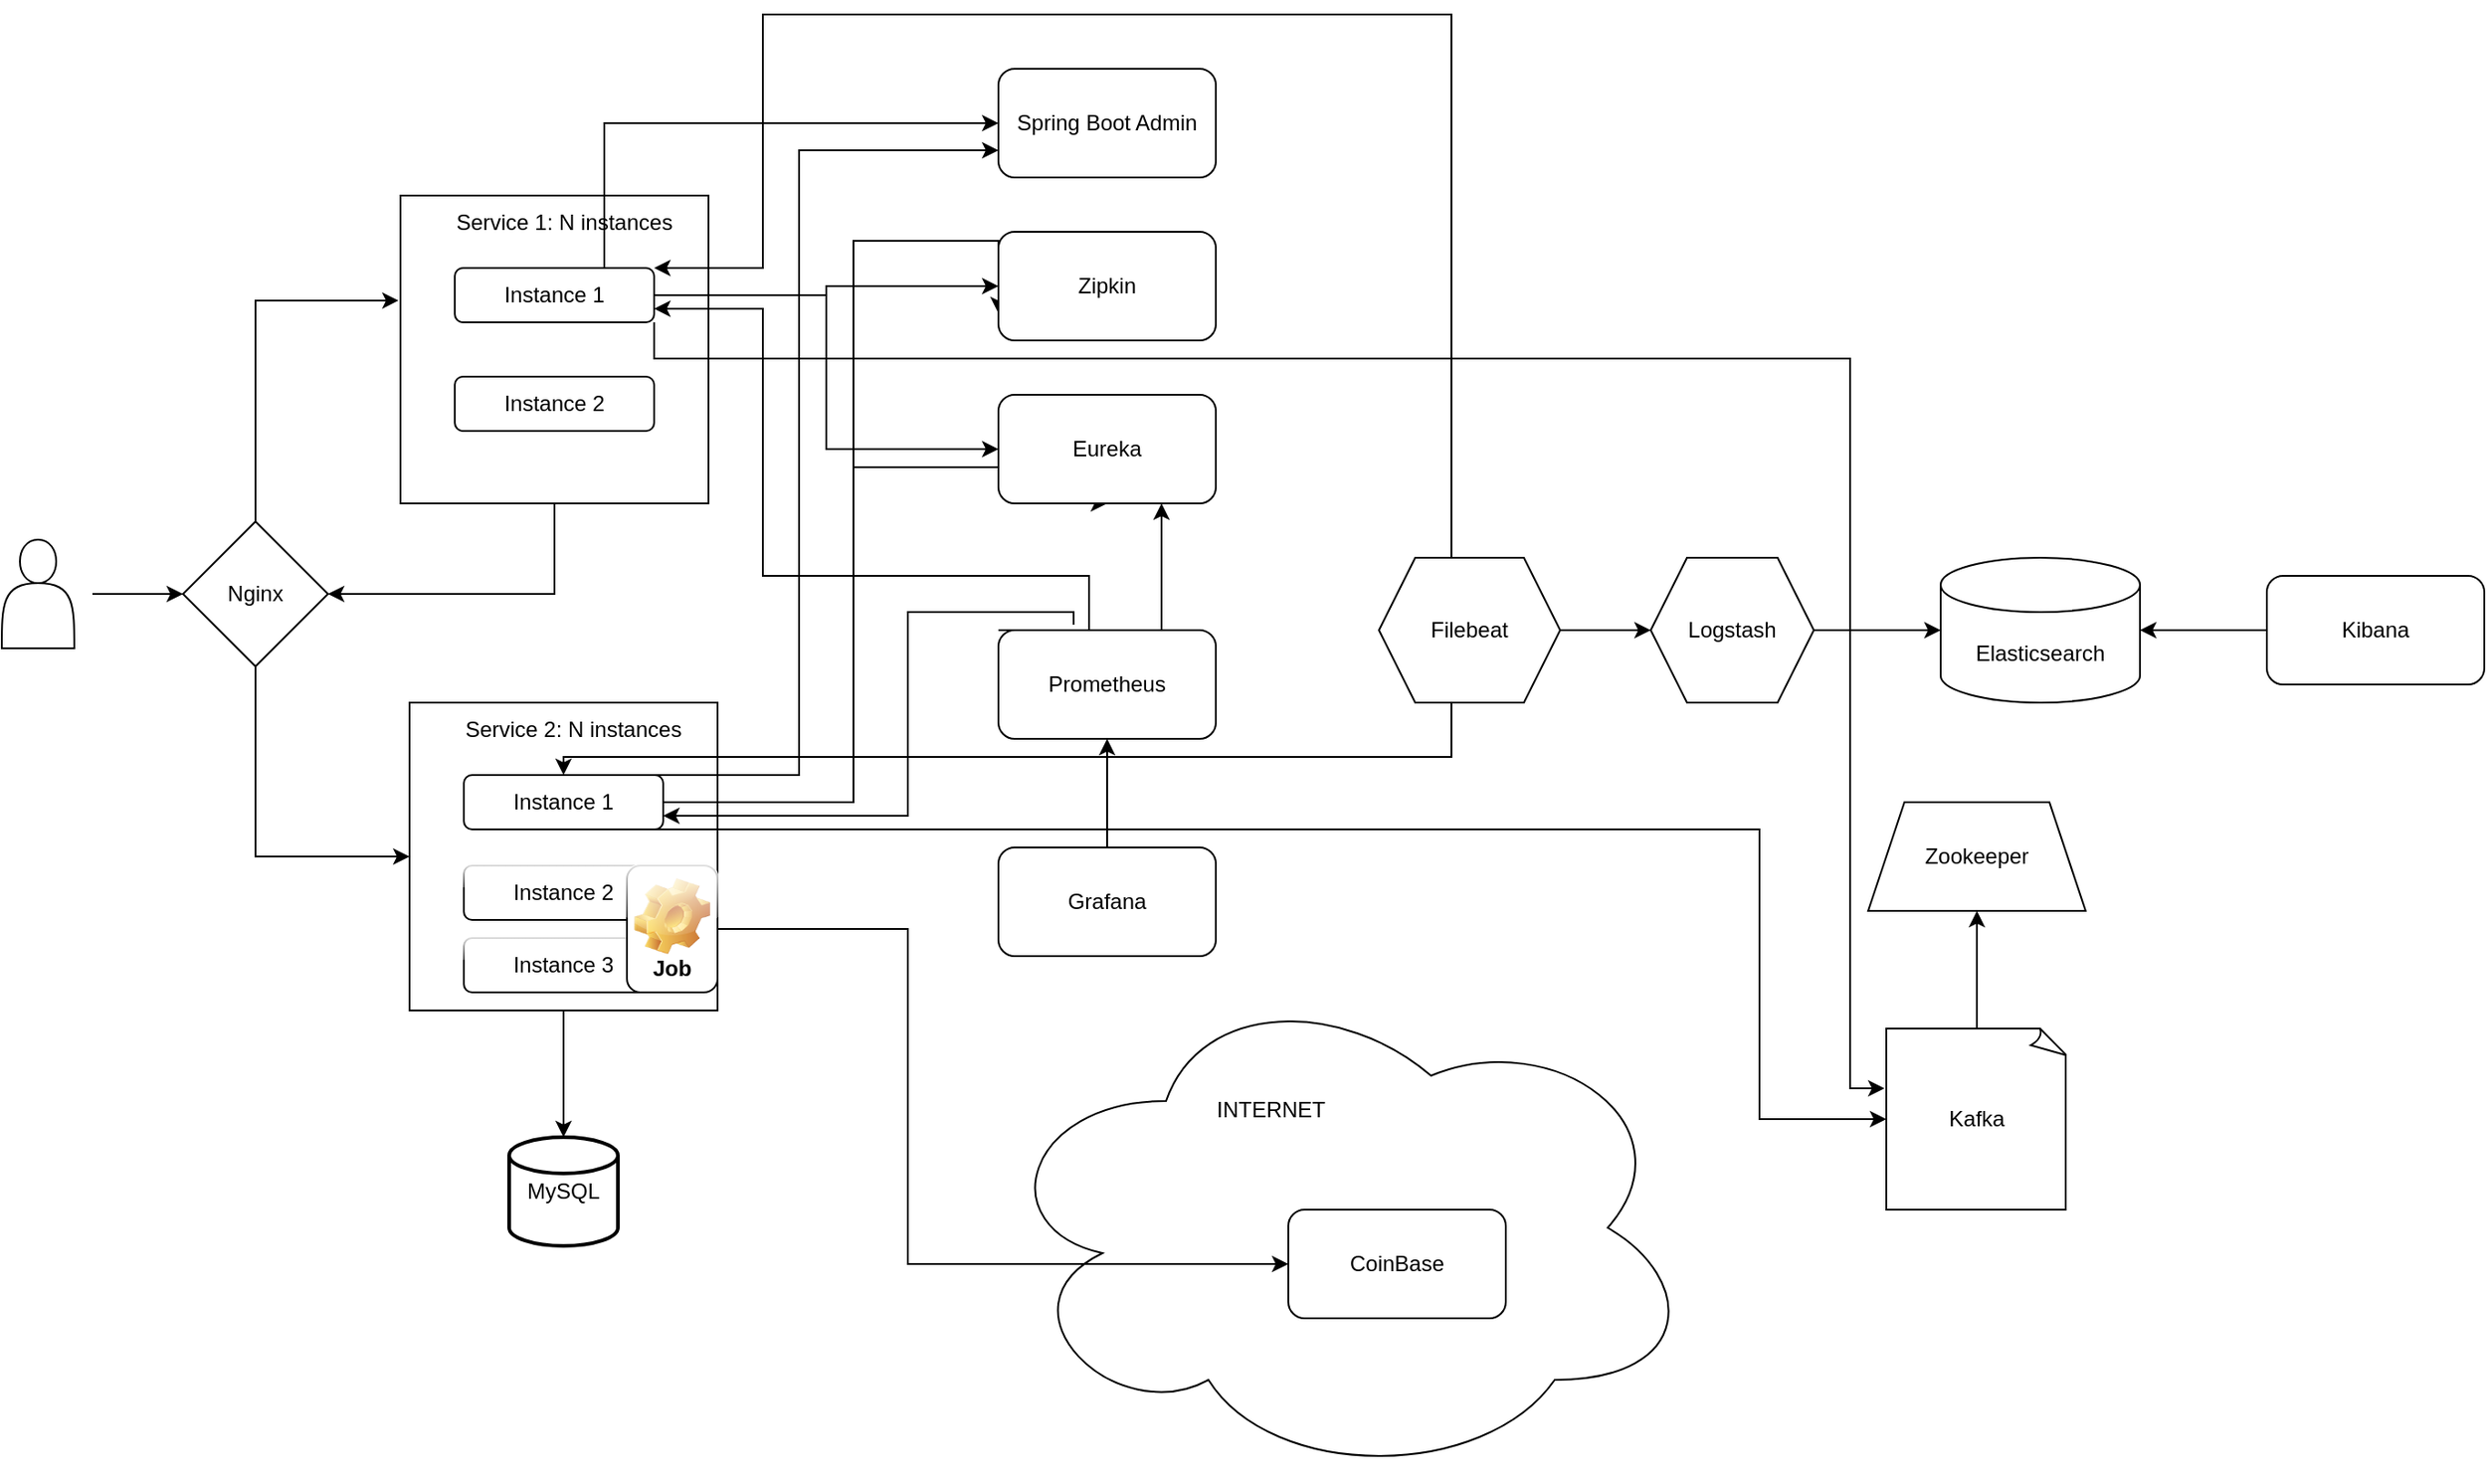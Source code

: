 <mxfile version="21.6.8" type="device">
  <diagram id="9S0FNOGJ6mQVx1GAQvXa" name="Page-1">
    <mxGraphModel dx="1242" dy="878" grid="1" gridSize="10" guides="1" tooltips="1" connect="1" arrows="1" fold="1" page="1" pageScale="1" pageWidth="850" pageHeight="1100" math="0" shadow="0">
      <root>
        <mxCell id="0" />
        <mxCell id="1" parent="0" />
        <mxCell id="XEcjUcJNKpZmkvFWe0em-2" value="" style="endArrow=classic;html=1;rounded=0;" parent="1" target="XEcjUcJNKpZmkvFWe0em-3" edge="1">
          <mxGeometry width="50" height="50" relative="1" as="geometry">
            <mxPoint x="50" y="360" as="sourcePoint" />
            <mxPoint x="120" y="360" as="targetPoint" />
          </mxGeometry>
        </mxCell>
        <mxCell id="XEcjUcJNKpZmkvFWe0em-16" style="edgeStyle=orthogonalEdgeStyle;rounded=0;orthogonalLoop=1;jettySize=auto;html=1;exitX=0.5;exitY=0;exitDx=0;exitDy=0;entryX=-0.006;entryY=0.341;entryDx=0;entryDy=0;entryPerimeter=0;" parent="1" source="XEcjUcJNKpZmkvFWe0em-3" target="XEcjUcJNKpZmkvFWe0em-4" edge="1">
          <mxGeometry relative="1" as="geometry" />
        </mxCell>
        <mxCell id="XEcjUcJNKpZmkvFWe0em-17" style="edgeStyle=orthogonalEdgeStyle;rounded=0;orthogonalLoop=1;jettySize=auto;html=1;exitX=0.5;exitY=1;exitDx=0;exitDy=0;entryX=0;entryY=0.5;entryDx=0;entryDy=0;" parent="1" source="XEcjUcJNKpZmkvFWe0em-3" target="XEcjUcJNKpZmkvFWe0em-11" edge="1">
          <mxGeometry relative="1" as="geometry" />
        </mxCell>
        <mxCell id="XEcjUcJNKpZmkvFWe0em-3" value="Nginx" style="rhombus;whiteSpace=wrap;html=1;" parent="1" vertex="1">
          <mxGeometry x="100" y="320" width="80" height="80" as="geometry" />
        </mxCell>
        <mxCell id="XEcjUcJNKpZmkvFWe0em-18" style="edgeStyle=orthogonalEdgeStyle;rounded=0;orthogonalLoop=1;jettySize=auto;html=1;exitX=0.5;exitY=1;exitDx=0;exitDy=0;entryX=1;entryY=0.5;entryDx=0;entryDy=0;" parent="1" source="XEcjUcJNKpZmkvFWe0em-4" target="XEcjUcJNKpZmkvFWe0em-3" edge="1">
          <mxGeometry relative="1" as="geometry" />
        </mxCell>
        <mxCell id="XEcjUcJNKpZmkvFWe0em-4" value="" style="whiteSpace=wrap;html=1;aspect=fixed;sketch=0;" parent="1" vertex="1">
          <mxGeometry x="220" y="140" width="170" height="170" as="geometry" />
        </mxCell>
        <mxCell id="XEcjUcJNKpZmkvFWe0em-23" style="edgeStyle=orthogonalEdgeStyle;rounded=0;orthogonalLoop=1;jettySize=auto;html=1;exitX=1;exitY=0.5;exitDx=0;exitDy=0;" parent="1" source="XEcjUcJNKpZmkvFWe0em-6" target="XEcjUcJNKpZmkvFWe0em-22" edge="1">
          <mxGeometry relative="1" as="geometry" />
        </mxCell>
        <mxCell id="XEcjUcJNKpZmkvFWe0em-29" style="edgeStyle=orthogonalEdgeStyle;rounded=0;orthogonalLoop=1;jettySize=auto;html=1;exitX=1;exitY=0.5;exitDx=0;exitDy=0;entryX=0;entryY=0.5;entryDx=0;entryDy=0;" parent="1" source="XEcjUcJNKpZmkvFWe0em-6" target="XEcjUcJNKpZmkvFWe0em-25" edge="1">
          <mxGeometry relative="1" as="geometry" />
        </mxCell>
        <mxCell id="5e4fV1ea6YGmwQO3_8pG-8" style="edgeStyle=orthogonalEdgeStyle;rounded=0;orthogonalLoop=1;jettySize=auto;html=1;exitX=0.75;exitY=0;exitDx=0;exitDy=0;entryX=0;entryY=0.5;entryDx=0;entryDy=0;" edge="1" parent="1" source="XEcjUcJNKpZmkvFWe0em-6" target="5e4fV1ea6YGmwQO3_8pG-7">
          <mxGeometry relative="1" as="geometry" />
        </mxCell>
        <mxCell id="5e4fV1ea6YGmwQO3_8pG-17" style="edgeStyle=orthogonalEdgeStyle;rounded=0;orthogonalLoop=1;jettySize=auto;html=1;exitX=1;exitY=1;exitDx=0;exitDy=0;entryX=-0.01;entryY=0.33;entryDx=0;entryDy=0;entryPerimeter=0;" edge="1" parent="1" source="XEcjUcJNKpZmkvFWe0em-6" target="5e4fV1ea6YGmwQO3_8pG-14">
          <mxGeometry relative="1" as="geometry">
            <Array as="points">
              <mxPoint x="360" y="230" />
              <mxPoint x="1020" y="230" />
              <mxPoint x="1020" y="633" />
            </Array>
          </mxGeometry>
        </mxCell>
        <mxCell id="XEcjUcJNKpZmkvFWe0em-6" value="Instance 1" style="rounded=1;whiteSpace=wrap;html=1;sketch=0;" parent="1" vertex="1">
          <mxGeometry x="250" y="180" width="110" height="30" as="geometry" />
        </mxCell>
        <mxCell id="XEcjUcJNKpZmkvFWe0em-7" value="" style="shape=actor;whiteSpace=wrap;html=1;sketch=0;" parent="1" vertex="1">
          <mxGeometry y="330" width="40" height="60" as="geometry" />
        </mxCell>
        <mxCell id="XEcjUcJNKpZmkvFWe0em-8" value="Service 1: N instances" style="text;html=1;align=center;verticalAlign=middle;resizable=0;points=[];autosize=1;strokeColor=none;fillColor=none;" parent="1" vertex="1">
          <mxGeometry x="240" y="140" width="140" height="30" as="geometry" />
        </mxCell>
        <mxCell id="XEcjUcJNKpZmkvFWe0em-9" value="Instance 2" style="rounded=1;whiteSpace=wrap;html=1;sketch=0;" parent="1" vertex="1">
          <mxGeometry x="250" y="240" width="110" height="30" as="geometry" />
        </mxCell>
        <mxCell id="XEcjUcJNKpZmkvFWe0em-21" style="edgeStyle=orthogonalEdgeStyle;rounded=0;orthogonalLoop=1;jettySize=auto;html=1;exitX=0.5;exitY=1;exitDx=0;exitDy=0;entryX=0.5;entryY=0;entryDx=0;entryDy=0;entryPerimeter=0;" parent="1" source="XEcjUcJNKpZmkvFWe0em-11" target="XEcjUcJNKpZmkvFWe0em-20" edge="1">
          <mxGeometry relative="1" as="geometry" />
        </mxCell>
        <mxCell id="XEcjUcJNKpZmkvFWe0em-11" value="" style="whiteSpace=wrap;html=1;aspect=fixed;sketch=0;" parent="1" vertex="1">
          <mxGeometry x="225" y="420" width="170" height="170" as="geometry" />
        </mxCell>
        <mxCell id="XEcjUcJNKpZmkvFWe0em-24" style="edgeStyle=orthogonalEdgeStyle;rounded=0;orthogonalLoop=1;jettySize=auto;html=1;exitX=1;exitY=0.5;exitDx=0;exitDy=0;entryX=0;entryY=0.75;entryDx=0;entryDy=0;" parent="1" source="XEcjUcJNKpZmkvFWe0em-12" target="XEcjUcJNKpZmkvFWe0em-22" edge="1">
          <mxGeometry relative="1" as="geometry">
            <Array as="points">
              <mxPoint x="470" y="475" />
              <mxPoint x="470" y="165" />
            </Array>
          </mxGeometry>
        </mxCell>
        <mxCell id="XEcjUcJNKpZmkvFWe0em-28" style="edgeStyle=orthogonalEdgeStyle;rounded=0;orthogonalLoop=1;jettySize=auto;html=1;exitX=1;exitY=0.5;exitDx=0;exitDy=0;entryX=0.5;entryY=1;entryDx=0;entryDy=0;" parent="1" source="XEcjUcJNKpZmkvFWe0em-12" target="XEcjUcJNKpZmkvFWe0em-25" edge="1">
          <mxGeometry relative="1" as="geometry">
            <Array as="points">
              <mxPoint x="470" y="475" />
              <mxPoint x="470" y="290" />
              <mxPoint x="600" y="290" />
            </Array>
          </mxGeometry>
        </mxCell>
        <mxCell id="5e4fV1ea6YGmwQO3_8pG-9" style="edgeStyle=orthogonalEdgeStyle;rounded=0;orthogonalLoop=1;jettySize=auto;html=1;exitX=0.75;exitY=0;exitDx=0;exitDy=0;entryX=0;entryY=0.75;entryDx=0;entryDy=0;" edge="1" parent="1" source="XEcjUcJNKpZmkvFWe0em-12" target="5e4fV1ea6YGmwQO3_8pG-7">
          <mxGeometry relative="1" as="geometry">
            <Array as="points">
              <mxPoint x="440" y="460" />
              <mxPoint x="440" y="115" />
            </Array>
          </mxGeometry>
        </mxCell>
        <mxCell id="5e4fV1ea6YGmwQO3_8pG-16" style="edgeStyle=orthogonalEdgeStyle;rounded=0;orthogonalLoop=1;jettySize=auto;html=1;exitX=0.75;exitY=1;exitDx=0;exitDy=0;entryX=0;entryY=0.5;entryDx=0;entryDy=0;entryPerimeter=0;" edge="1" parent="1" source="XEcjUcJNKpZmkvFWe0em-12" target="5e4fV1ea6YGmwQO3_8pG-14">
          <mxGeometry relative="1" as="geometry">
            <Array as="points">
              <mxPoint x="970" y="490" />
              <mxPoint x="970" y="650" />
            </Array>
          </mxGeometry>
        </mxCell>
        <mxCell id="XEcjUcJNKpZmkvFWe0em-12" value="Instance 1" style="rounded=1;whiteSpace=wrap;html=1;sketch=0;" parent="1" vertex="1">
          <mxGeometry x="255" y="460" width="110" height="30" as="geometry" />
        </mxCell>
        <mxCell id="XEcjUcJNKpZmkvFWe0em-13" value="Service 2: N instances" style="text;html=1;align=center;verticalAlign=middle;resizable=0;points=[];autosize=1;strokeColor=none;fillColor=none;" parent="1" vertex="1">
          <mxGeometry x="245" y="420" width="140" height="30" as="geometry" />
        </mxCell>
        <mxCell id="XEcjUcJNKpZmkvFWe0em-14" value="Instance 2" style="rounded=1;whiteSpace=wrap;html=1;sketch=0;glass=1;" parent="1" vertex="1">
          <mxGeometry x="255" y="510" width="110" height="30" as="geometry" />
        </mxCell>
        <mxCell id="XEcjUcJNKpZmkvFWe0em-15" value="Instance 3" style="rounded=1;whiteSpace=wrap;html=1;sketch=0;glass=1;" parent="1" vertex="1">
          <mxGeometry x="255" y="550" width="110" height="30" as="geometry" />
        </mxCell>
        <mxCell id="XEcjUcJNKpZmkvFWe0em-20" value="MySQL" style="strokeWidth=2;html=1;shape=mxgraph.flowchart.database;whiteSpace=wrap;sketch=0;" parent="1" vertex="1">
          <mxGeometry x="280" y="660" width="60" height="60" as="geometry" />
        </mxCell>
        <mxCell id="XEcjUcJNKpZmkvFWe0em-22" value="Zipkin" style="rounded=1;whiteSpace=wrap;html=1;sketch=0;" parent="1" vertex="1">
          <mxGeometry x="550" y="160" width="120" height="60" as="geometry" />
        </mxCell>
        <mxCell id="XEcjUcJNKpZmkvFWe0em-25" value="Eureka" style="rounded=1;whiteSpace=wrap;html=1;sketch=0;" parent="1" vertex="1">
          <mxGeometry x="550" y="250" width="120" height="60" as="geometry" />
        </mxCell>
        <mxCell id="XEcjUcJNKpZmkvFWe0em-31" style="edgeStyle=orthogonalEdgeStyle;rounded=0;orthogonalLoop=1;jettySize=auto;html=1;exitX=0.75;exitY=0;exitDx=0;exitDy=0;entryX=0.75;entryY=1;entryDx=0;entryDy=0;" parent="1" source="XEcjUcJNKpZmkvFWe0em-30" target="XEcjUcJNKpZmkvFWe0em-25" edge="1">
          <mxGeometry relative="1" as="geometry" />
        </mxCell>
        <mxCell id="XEcjUcJNKpZmkvFWe0em-33" style="edgeStyle=orthogonalEdgeStyle;rounded=0;orthogonalLoop=1;jettySize=auto;html=1;exitX=0;exitY=0;exitDx=0;exitDy=0;entryX=1;entryY=0.75;entryDx=0;entryDy=0;" parent="1" source="XEcjUcJNKpZmkvFWe0em-30" target="XEcjUcJNKpZmkvFWe0em-6" edge="1">
          <mxGeometry relative="1" as="geometry">
            <Array as="points">
              <mxPoint x="600" y="380" />
              <mxPoint x="600" y="350" />
              <mxPoint x="420" y="350" />
              <mxPoint x="420" y="203" />
            </Array>
          </mxGeometry>
        </mxCell>
        <mxCell id="XEcjUcJNKpZmkvFWe0em-35" style="edgeStyle=orthogonalEdgeStyle;rounded=0;orthogonalLoop=1;jettySize=auto;html=1;entryX=1;entryY=0.75;entryDx=0;entryDy=0;exitX=0.346;exitY=-0.05;exitDx=0;exitDy=0;exitPerimeter=0;" parent="1" source="XEcjUcJNKpZmkvFWe0em-30" target="XEcjUcJNKpZmkvFWe0em-12" edge="1">
          <mxGeometry relative="1" as="geometry">
            <mxPoint x="590" y="370" as="sourcePoint" />
            <Array as="points">
              <mxPoint x="592" y="370" />
              <mxPoint x="500" y="370" />
              <mxPoint x="500" y="483" />
            </Array>
          </mxGeometry>
        </mxCell>
        <mxCell id="XEcjUcJNKpZmkvFWe0em-30" value="Prometheus" style="rounded=1;whiteSpace=wrap;html=1;sketch=0;" parent="1" vertex="1">
          <mxGeometry x="550" y="380" width="120" height="60" as="geometry" />
        </mxCell>
        <mxCell id="XEcjUcJNKpZmkvFWe0em-36" style="edgeStyle=orthogonalEdgeStyle;rounded=0;orthogonalLoop=1;jettySize=auto;html=1;exitX=0.5;exitY=0;exitDx=0;exitDy=0;entryX=0.5;entryY=1;entryDx=0;entryDy=0;" parent="1" source="XEcjUcJNKpZmkvFWe0em-34" target="XEcjUcJNKpZmkvFWe0em-30" edge="1">
          <mxGeometry relative="1" as="geometry" />
        </mxCell>
        <mxCell id="XEcjUcJNKpZmkvFWe0em-34" value="Grafana" style="rounded=1;whiteSpace=wrap;html=1;sketch=0;" parent="1" vertex="1">
          <mxGeometry x="550" y="500" width="120" height="60" as="geometry" />
        </mxCell>
        <mxCell id="XEcjUcJNKpZmkvFWe0em-40" style="edgeStyle=orthogonalEdgeStyle;rounded=0;orthogonalLoop=1;jettySize=auto;html=1;exitX=0.5;exitY=1;exitDx=0;exitDy=0;" parent="1" source="XEcjUcJNKpZmkvFWe0em-38" target="XEcjUcJNKpZmkvFWe0em-12" edge="1">
          <mxGeometry relative="1" as="geometry">
            <Array as="points">
              <mxPoint x="800" y="450" />
              <mxPoint x="310" y="450" />
            </Array>
          </mxGeometry>
        </mxCell>
        <mxCell id="XEcjUcJNKpZmkvFWe0em-41" style="edgeStyle=orthogonalEdgeStyle;rounded=0;orthogonalLoop=1;jettySize=auto;html=1;exitX=0.5;exitY=0;exitDx=0;exitDy=0;entryX=1;entryY=0;entryDx=0;entryDy=0;" parent="1" source="XEcjUcJNKpZmkvFWe0em-38" target="XEcjUcJNKpZmkvFWe0em-6" edge="1">
          <mxGeometry relative="1" as="geometry">
            <Array as="points">
              <mxPoint x="800" y="340" />
              <mxPoint x="800" y="40" />
              <mxPoint x="420" y="40" />
              <mxPoint x="420" y="180" />
            </Array>
          </mxGeometry>
        </mxCell>
        <mxCell id="XEcjUcJNKpZmkvFWe0em-43" style="edgeStyle=orthogonalEdgeStyle;rounded=0;orthogonalLoop=1;jettySize=auto;html=1;exitX=1;exitY=0.5;exitDx=0;exitDy=0;entryX=0;entryY=0.5;entryDx=0;entryDy=0;" parent="1" source="XEcjUcJNKpZmkvFWe0em-38" target="XEcjUcJNKpZmkvFWe0em-42" edge="1">
          <mxGeometry relative="1" as="geometry" />
        </mxCell>
        <mxCell id="XEcjUcJNKpZmkvFWe0em-38" value="Filebeat" style="shape=hexagon;perimeter=hexagonPerimeter2;whiteSpace=wrap;html=1;fixedSize=1;sketch=0;" parent="1" vertex="1">
          <mxGeometry x="760" y="340" width="100" height="80" as="geometry" />
        </mxCell>
        <mxCell id="XEcjUcJNKpZmkvFWe0em-47" style="edgeStyle=orthogonalEdgeStyle;rounded=0;orthogonalLoop=1;jettySize=auto;html=1;exitX=1;exitY=0.5;exitDx=0;exitDy=0;entryX=0;entryY=0.5;entryDx=0;entryDy=0;entryPerimeter=0;" parent="1" source="XEcjUcJNKpZmkvFWe0em-42" target="XEcjUcJNKpZmkvFWe0em-45" edge="1">
          <mxGeometry relative="1" as="geometry" />
        </mxCell>
        <mxCell id="XEcjUcJNKpZmkvFWe0em-42" value="Logstash" style="shape=hexagon;perimeter=hexagonPerimeter2;whiteSpace=wrap;html=1;fixedSize=1;sketch=0;" parent="1" vertex="1">
          <mxGeometry x="910" y="340" width="90" height="80" as="geometry" />
        </mxCell>
        <mxCell id="XEcjUcJNKpZmkvFWe0em-45" value="Elasticsearch" style="shape=cylinder3;whiteSpace=wrap;html=1;boundedLbl=1;backgroundOutline=1;size=15;sketch=0;" parent="1" vertex="1">
          <mxGeometry x="1070" y="340" width="110" height="80" as="geometry" />
        </mxCell>
        <mxCell id="XEcjUcJNKpZmkvFWe0em-49" style="edgeStyle=orthogonalEdgeStyle;rounded=0;orthogonalLoop=1;jettySize=auto;html=1;exitX=0;exitY=0.5;exitDx=0;exitDy=0;entryX=1;entryY=0.5;entryDx=0;entryDy=0;entryPerimeter=0;" parent="1" source="XEcjUcJNKpZmkvFWe0em-48" target="XEcjUcJNKpZmkvFWe0em-45" edge="1">
          <mxGeometry relative="1" as="geometry" />
        </mxCell>
        <mxCell id="XEcjUcJNKpZmkvFWe0em-48" value="Kibana" style="rounded=1;whiteSpace=wrap;html=1;sketch=0;" parent="1" vertex="1">
          <mxGeometry x="1250" y="350" width="120" height="60" as="geometry" />
        </mxCell>
        <mxCell id="5e4fV1ea6YGmwQO3_8pG-11" style="edgeStyle=orthogonalEdgeStyle;rounded=0;orthogonalLoop=1;jettySize=auto;html=1;exitX=1;exitY=0.5;exitDx=0;exitDy=0;entryX=0;entryY=0.5;entryDx=0;entryDy=0;" edge="1" parent="1" source="5e4fV1ea6YGmwQO3_8pG-1" target="5e4fV1ea6YGmwQO3_8pG-5">
          <mxGeometry relative="1" as="geometry">
            <Array as="points">
              <mxPoint x="500" y="545" />
              <mxPoint x="500" y="730" />
            </Array>
          </mxGeometry>
        </mxCell>
        <mxCell id="5e4fV1ea6YGmwQO3_8pG-1" value="Job" style="label;whiteSpace=wrap;html=1;align=center;verticalAlign=bottom;spacingLeft=0;spacingBottom=4;imageAlign=center;imageVerticalAlign=top;image=img/clipart/Gear_128x128.png;glass=1;" vertex="1" parent="1">
          <mxGeometry x="345" y="510" width="50" height="70" as="geometry" />
        </mxCell>
        <mxCell id="5e4fV1ea6YGmwQO3_8pG-3" value="" style="ellipse;shape=cloud;whiteSpace=wrap;html=1;gradientColor=none;fillColor=none;" vertex="1" parent="1">
          <mxGeometry x="545" y="570" width="390" height="280" as="geometry" />
        </mxCell>
        <mxCell id="5e4fV1ea6YGmwQO3_8pG-4" value="INTERNET" style="text;html=1;align=center;verticalAlign=middle;resizable=0;points=[];autosize=1;strokeColor=none;fillColor=none;" vertex="1" parent="1">
          <mxGeometry x="660" y="630" width="80" height="30" as="geometry" />
        </mxCell>
        <mxCell id="5e4fV1ea6YGmwQO3_8pG-5" value="CoinBase" style="rounded=1;whiteSpace=wrap;html=1;" vertex="1" parent="1">
          <mxGeometry x="710" y="700" width="120" height="60" as="geometry" />
        </mxCell>
        <mxCell id="5e4fV1ea6YGmwQO3_8pG-7" value="Spring Boot Admin" style="rounded=1;whiteSpace=wrap;html=1;" vertex="1" parent="1">
          <mxGeometry x="550" y="70" width="120" height="60" as="geometry" />
        </mxCell>
        <mxCell id="5e4fV1ea6YGmwQO3_8pG-10" value="Zookeeper" style="shape=trapezoid;perimeter=trapezoidPerimeter;whiteSpace=wrap;html=1;fixedSize=1;" vertex="1" parent="1">
          <mxGeometry x="1030" y="475" width="120" height="60" as="geometry" />
        </mxCell>
        <mxCell id="5e4fV1ea6YGmwQO3_8pG-15" style="edgeStyle=orthogonalEdgeStyle;rounded=0;orthogonalLoop=1;jettySize=auto;html=1;exitX=0.5;exitY=0;exitDx=0;exitDy=0;exitPerimeter=0;entryX=0.5;entryY=1;entryDx=0;entryDy=0;" edge="1" parent="1" source="5e4fV1ea6YGmwQO3_8pG-14" target="5e4fV1ea6YGmwQO3_8pG-10">
          <mxGeometry relative="1" as="geometry" />
        </mxCell>
        <mxCell id="5e4fV1ea6YGmwQO3_8pG-14" value="Kafka" style="whiteSpace=wrap;html=1;shape=mxgraph.basic.document" vertex="1" parent="1">
          <mxGeometry x="1040" y="600" width="100" height="100" as="geometry" />
        </mxCell>
      </root>
    </mxGraphModel>
  </diagram>
</mxfile>
